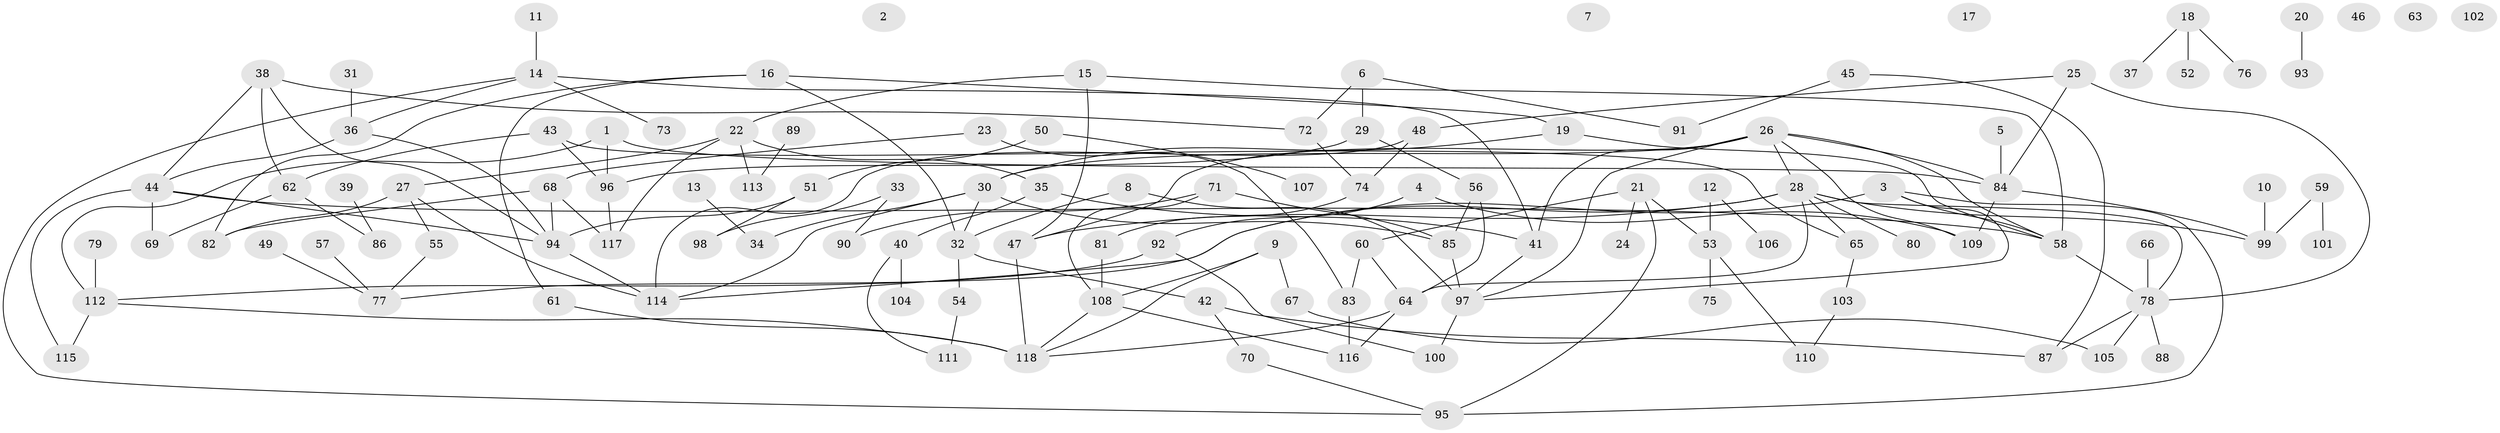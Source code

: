 // coarse degree distribution, {5: 0.0975609756097561, 0: 0.08536585365853659, 8: 0.024390243902439025, 2: 0.13414634146341464, 1: 0.24390243902439024, 3: 0.21951219512195122, 4: 0.07317073170731707, 6: 0.07317073170731707, 11: 0.024390243902439025, 7: 0.024390243902439025}
// Generated by graph-tools (version 1.1) at 2025/23/03/03/25 07:23:29]
// undirected, 118 vertices, 162 edges
graph export_dot {
graph [start="1"]
  node [color=gray90,style=filled];
  1;
  2;
  3;
  4;
  5;
  6;
  7;
  8;
  9;
  10;
  11;
  12;
  13;
  14;
  15;
  16;
  17;
  18;
  19;
  20;
  21;
  22;
  23;
  24;
  25;
  26;
  27;
  28;
  29;
  30;
  31;
  32;
  33;
  34;
  35;
  36;
  37;
  38;
  39;
  40;
  41;
  42;
  43;
  44;
  45;
  46;
  47;
  48;
  49;
  50;
  51;
  52;
  53;
  54;
  55;
  56;
  57;
  58;
  59;
  60;
  61;
  62;
  63;
  64;
  65;
  66;
  67;
  68;
  69;
  70;
  71;
  72;
  73;
  74;
  75;
  76;
  77;
  78;
  79;
  80;
  81;
  82;
  83;
  84;
  85;
  86;
  87;
  88;
  89;
  90;
  91;
  92;
  93;
  94;
  95;
  96;
  97;
  98;
  99;
  100;
  101;
  102;
  103;
  104;
  105;
  106;
  107;
  108;
  109;
  110;
  111;
  112;
  113;
  114;
  115;
  116;
  117;
  118;
  1 -- 84;
  1 -- 96;
  1 -- 112;
  3 -- 58;
  3 -- 77;
  3 -- 95;
  3 -- 97;
  4 -- 92;
  4 -- 109;
  5 -- 84;
  6 -- 29;
  6 -- 72;
  6 -- 91;
  8 -- 32;
  8 -- 97;
  9 -- 67;
  9 -- 108;
  9 -- 118;
  10 -- 99;
  11 -- 14;
  12 -- 53;
  12 -- 106;
  13 -- 34;
  14 -- 36;
  14 -- 41;
  14 -- 73;
  14 -- 95;
  15 -- 22;
  15 -- 47;
  15 -- 58;
  16 -- 19;
  16 -- 32;
  16 -- 61;
  16 -- 82;
  18 -- 37;
  18 -- 52;
  18 -- 76;
  19 -- 30;
  19 -- 58;
  20 -- 93;
  21 -- 24;
  21 -- 53;
  21 -- 60;
  21 -- 95;
  22 -- 27;
  22 -- 35;
  22 -- 113;
  22 -- 117;
  23 -- 68;
  23 -- 83;
  25 -- 48;
  25 -- 78;
  25 -- 84;
  26 -- 28;
  26 -- 30;
  26 -- 41;
  26 -- 47;
  26 -- 58;
  26 -- 84;
  26 -- 97;
  26 -- 109;
  27 -- 55;
  27 -- 82;
  27 -- 114;
  28 -- 47;
  28 -- 64;
  28 -- 65;
  28 -- 78;
  28 -- 80;
  28 -- 99;
  28 -- 114;
  29 -- 56;
  29 -- 96;
  30 -- 32;
  30 -- 34;
  30 -- 85;
  30 -- 114;
  31 -- 36;
  32 -- 42;
  32 -- 54;
  33 -- 90;
  33 -- 98;
  35 -- 40;
  35 -- 41;
  36 -- 44;
  36 -- 94;
  38 -- 44;
  38 -- 62;
  38 -- 72;
  38 -- 94;
  39 -- 86;
  40 -- 104;
  40 -- 111;
  41 -- 97;
  42 -- 70;
  42 -- 87;
  43 -- 62;
  43 -- 65;
  43 -- 96;
  44 -- 58;
  44 -- 69;
  44 -- 94;
  44 -- 115;
  45 -- 87;
  45 -- 91;
  47 -- 118;
  48 -- 74;
  48 -- 114;
  49 -- 77;
  50 -- 51;
  50 -- 107;
  51 -- 94;
  51 -- 98;
  53 -- 75;
  53 -- 110;
  54 -- 111;
  55 -- 77;
  56 -- 64;
  56 -- 85;
  57 -- 77;
  58 -- 78;
  59 -- 99;
  59 -- 101;
  60 -- 64;
  60 -- 83;
  61 -- 118;
  62 -- 69;
  62 -- 86;
  64 -- 116;
  64 -- 118;
  65 -- 103;
  66 -- 78;
  67 -- 105;
  68 -- 82;
  68 -- 94;
  68 -- 117;
  70 -- 95;
  71 -- 85;
  71 -- 90;
  71 -- 108;
  72 -- 74;
  74 -- 81;
  78 -- 87;
  78 -- 88;
  78 -- 105;
  79 -- 112;
  81 -- 108;
  83 -- 116;
  84 -- 99;
  84 -- 109;
  85 -- 97;
  89 -- 113;
  92 -- 100;
  92 -- 112;
  94 -- 114;
  96 -- 117;
  97 -- 100;
  103 -- 110;
  108 -- 116;
  108 -- 118;
  112 -- 115;
  112 -- 118;
}
